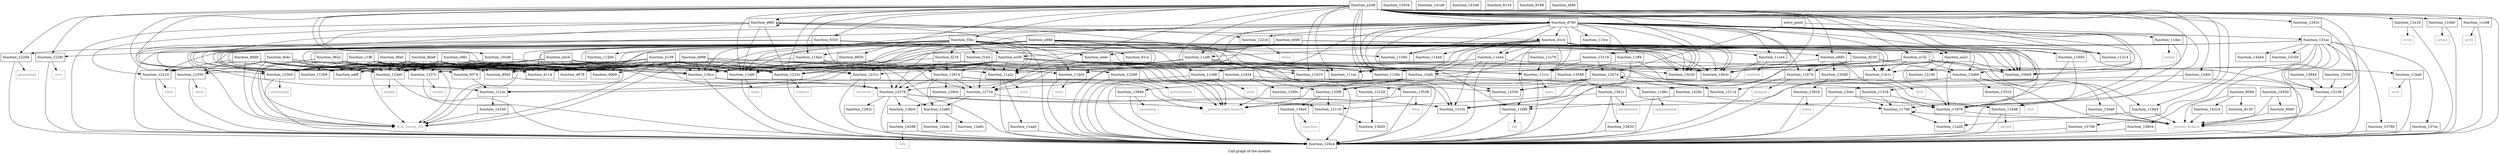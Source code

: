 digraph "Call graph of the module." {
  label="Call graph of the module.";
  node [shape=record];

  Node_function_114a4 [label="{function_114a4}"];
  Node_function_11540 [label="{function_11540}"];
  Node_function_11d6c [label="{function_11d6c}"];
  Node_function_115cc [label="{function_115cc}"];
  Node_function_e9d0 [label="{function_e9d0}"];
  Node_function_ea2c [label="{function_ea2c}"];
  Node_function_11bf0 [label="{function_11bf0}"];
  Node_function_11214 [label="{function_11214}"];
  Node_function_11dc0 [label="{function_11dc0}"];
  Node_function_11b48 [label="{function_11b48}"];
  Node_function_11dec [label="{function_11dec}"];
  Node_function_11e18 [label="{function_11e18}"];
  Node_function_11650 [label="{function_11650}"];
  Node_function_11e44 [label="{function_11e44}"];
  Node_function_11768 [label="{function_11768}"];
  Node_function_11ef8 [label="{function_11ef8}"];
  Node_function_e248 [label="{function_e248}"];
  Node_function_11318 [label="{function_11318}"];
  Node_function_11444 [label="{function_11444}"];
  Node_function_111ec [label="{function_111ec}"];
  Node_function_11d40 [label="{function_11d40}"];
  Node_function_e978 [label="{function_e978}"];
  Node_function_11d10 [label="{function_11d10}"];
  Node_function_11c1c [label="{function_11c1c}"];
  Node_function_eaf8 [label="{function_eaf8}"];
  Node_function_ebdc [label="{function_ebdc}"];
  Node_function_11c78 [label="{function_11c78}"];
  Node_function_11268 [label="{function_11268}"];
  Node_function_11b74 [label="{function_11b74}"];
  Node_function_11ff4 [label="{function_11ff4}"];
  Node_function_120c4 [label="{function_120c4}"];
  Node_function_120d0 [label="{function_120d0}"];
  Node_function_11878 [label="{function_11878}"];
  Node_function_12110 [label="{function_12110}"];
  Node_function_11944 [label="{function_11944}"];
  Node_function_12294 [label="{function_12294}"];
  Node_function_11c88 [label="{function_11c88}"];
  Node_function_122c4 [label="{function_122c4}"];
  Node_function_ec00 [label="{function_ec00}"];
  Node_function_f144 [label="{function_f144}"];
  Node_function_f218 [label="{function_f218}"];
  Node_function_12120 [label="{function_12120}"];
  Node_function_11a28 [label="{function_11a28}"];
  Node_function_12130 [label="{function_12130}"];
  Node_function_11a2c [label="{function_11a2c}"];
  Node_function_11cb8 [label="{function_11cb8}"];
  Node_function_122f0 [label="{function_122f0}"];
  Node_function_11ce4 [label="{function_11ce4}"];
  Node_function_121d0 [label="{function_121d0}"];
  Node_function_f3bc [label="{function_f3bc}"];
  Node_function_11aa0 [label="{function_11aa0}"];
  Node_function_10b3c [label="{function_10b3c}"];
  Node_function_1128c [label="{function_1128c}"];
  Node_function_121ec [label="{function_121ec}"];
  Node_function_10b68 [label="{function_10b68}"];
  Node_function_10c20 [label="{function_10c20}"];
  Node_function_12350 [label="{function_12350}"];
  Node_function_112b0 [label="{function_112b0}"];
  Node_function_11ba0 [label="{function_11ba0}"];
  Node_function_12210 [label="{function_12210}"];
  Node_function_11af0 [label="{function_11af0}"];
  Node_function_1223c [label="{function_1223c}"];
  Node_function_11b1c [label="{function_11b1c}"];
  Node_function_10cd8 [label="{function_10cd8}"];
  Node_function_123e0 [label="{function_123e0}"];
  Node_function_1240c [label="{function_1240c}"];
  Node_function_1243c [label="{function_1243c}"];
  Node_function_12454 [label="{function_12454}"];
  Node_function_1250c [label="{function_1250c}"];
  Node_function_12530 [label="{function_12530}"];
  Node_function_12554 [label="{function_12554}"];
  Node_function_12578 [label="{function_12578}"];
  Node_function_1237c [label="{function_1237c}"];
  Node_function_13538 [label="{function_13538}"];
  Node_function_123b0 [label="{function_123b0}"];
  Node_open [color="gray50", fontcolor="gray50", label="{open}"];
  Node_prctl [color="gray50", fontcolor="gray50", label="{prctl}"];
  Node_read [color="gray50", fontcolor="gray50", label="{read}"];
  Node_readlink [color="gray50", fontcolor="gray50", label="{readlink}"];
  Node_setsid [color="gray50", fontcolor="gray50", label="{setsid}"];
  Node_sigprocmask [color="gray50", fontcolor="gray50", label="{sigprocmask}"];
  Node_time [color="gray50", fontcolor="gray50", label="{time}"];
  Node_unlink [color="gray50", fontcolor="gray50", label="{unlink}"];
  Node_write [color="gray50", fontcolor="gray50", label="{write}"];
  Node_bind [color="gray50", fontcolor="gray50", label="{bind}"];
  Node_connect [color="gray50", fontcolor="gray50", label="{connect}"];
  Node_getsockname [color="gray50", fontcolor="gray50", label="{getsockname}"];
  Node_getsockopt [color="gray50", fontcolor="gray50", label="{getsockopt}"];
  Node_listen [color="gray50", fontcolor="gray50", label="{listen}"];
  Node_recv [color="gray50", fontcolor="gray50", label="{recv}"];
  Node_recvfrom [color="gray50", fontcolor="gray50", label="{recvfrom}"];
  Node_send [color="gray50", fontcolor="gray50", label="{send}"];
  Node_sendto [color="gray50", fontcolor="gray50", label="{sendto}"];
  Node_setsockopt [color="gray50", fontcolor="gray50", label="{setsockopt}"];
  Node_socket [color="gray50", fontcolor="gray50", label="{socket}"];
  Node_sigaction [color="gray50", fontcolor="gray50", label="{sigaction}"];
  Node_exit [color="gray50", fontcolor="gray50", label="{exit}"];
  Node_fstat [color="gray50", fontcolor="gray50", label="{fstat}"];
  Node_getdents64 [color="gray50", fontcolor="gray50", label="{getdents64}"];
  Node_nanosleep [color="gray50", fontcolor="gray50", label="{nanosleep}"];
  Node_times [color="gray50", fontcolor="gray50", label="{times}"];
  Node_brk [color="gray50", fontcolor="gray50", label="{brk}"];
  Node_llvm_bswap_i32 [color="gray50", fontcolor="gray50", label="{llvm_bswap_i32}"];
  Node_function_133f8 [label="{function_133f8}"];
  Node_function_134e4 [label="{function_134e4}"];
  Node_function_13588 [label="{function_13588}"];
  Node_function_1361c [label="{function_1361c}"];
  Node_function_13780 [label="{function_13780}"];
  Node_function_137ac [label="{function_137ac}"];
  Node_function_137d8 [label="{function_137d8}"];
  Node_function_13804 [label="{function_13804}"];
  Node_function_13830 [label="{function_13830}"];
  Node_function_13894 [label="{function_13894}"];
  Node_function_138c0 [label="{function_138c0}"];
  Node_function_13918 [label="{function_13918}"];
  Node_function_13944 [label="{function_13944}"];
  Node_function_13c54 [label="{function_13c54}"];
  Node_function_13d20 [label="{function_13d20}"];
  Node_function_141a8 [label="{function_141a8}"];
  Node_function_141b0 [label="{function_141b0}"];
  Node_function_1429c [label="{function_1429c}"];
  Node_function_142b4 [label="{function_142b4}"];
  Node_function_142d8 [label="{function_142d8}"];
  Node_function_14314 [label="{function_14314}"];
  Node_function_14348 [label="{function_14348}"];
  Node_function_14350 [label="{function_14350}"];
  Node_fcntl [color="gray50", fontcolor="gray50", label="{fcntl}"];
  Node_close [color="gray50", fontcolor="gray50", label="{close}"];
  Node_fork [color="gray50", fontcolor="gray50", label="{fork}"];
  Node_getpid [color="gray50", fontcolor="gray50", label="{getpid}"];
  Node_getppid [color="gray50", fontcolor="gray50", label="{getppid}"];
  Node_ioctl [color="gray50", fontcolor="gray50", label="{ioctl}"];
  Node_kill [color="gray50", fontcolor="gray50", label="{kill}"];
  Node_function_126cc [label="{function_126cc}"];
  Node_function_12724 [label="{function_12724}"];
  Node_function_12814 [label="{function_12814}"];
  Node_function_1292c [label="{function_1292c}"];
  Node_function_129c0 [label="{function_129c0}"];
  Node_function_12a4c [label="{function_12a4c}"];
  Node_function_12a6c [label="{function_12a6c}"];
  Node_function_12a80 [label="{function_12a80}"];
  Node_function_12b74 [label="{function_12b74}"];
  Node_function_12cbc [label="{function_12cbc}"];
  Node_function_12e68 [label="{function_12e68}"];
  Node_function_12efc [label="{function_12efc}"];
  Node_function_130a0 [label="{function_130a0}"];
  Node_function_1310c [label="{function_1310c}"];
  Node_function_13510 [label="{function_13510}"];
  Node_function_13114 [label="{function_13114}"];
  Node_function_13118 [label="{function_13118}"];
  Node_function_13150 [label="{function_13150}"];
  Node_function_131ac [label="{function_131ac}"];
  Node_function_12268 [label="{function_12268}"];
  Node___pseudo_branch [color="gray50", fontcolor="gray50", label="{__pseudo_branch}"];
  Node___pseudo_cond_branch [color="gray50", fontcolor="gray50", label="{__pseudo_cond_branch}"];
  Node_function_8094 [label="{function_8094}"];
  Node_function_80b0 [label="{function_80b0}"];
  Node_function_8124 [label="{function_8124}"];
  Node_function_8130 [label="{function_8130}"];
  Node_function_8188 [label="{function_8188}"];
  Node_entry_point [label="{entry_point}"];
  Node_function_81cc [label="{function_81cc}"];
  Node_function_8230 [label="{function_8230}"];
  Node_function_8320 [label="{function_8320}"];
  Node_function_8574 [label="{function_8574}"];
  Node_function_85e0 [label="{function_85e0}"];
  Node_function_8650 [label="{function_8650}"];
  Node_function_89d8 [label="{function_89d8}"];
  Node_function_8cbc [label="{function_8cbc}"];
  Node_function_8fa0 [label="{function_8fa0}"];
  Node_function_1231c [label="{function_1231c}"];
  Node_function_962c [label="{function_962c}"];
  Node_function_9da8 [label="{function_9da8}"];
  Node_function_a4c4 [label="{function_a4c4}"];
  Node_function_a988 [label="{function_a988}"];
  Node_function_b138 [label="{function_b138}"];
  Node_function_b998 [label="{function_b998}"];
  Node_function_c1f8 [label="{function_c1f8}"];
  Node_function_c96c [label="{function_c96c}"];
  Node_function_d0b8 [label="{function_d0b8}"];
  Node_function_d114 [label="{function_d114}"];
  Node_function_d1c4 [label="{function_d1c4}"];
  Node_function_d760 [label="{function_d760}"];
  Node_function_df48 [label="{function_df48}"];
  Node_function_df60 [label="{function_df60}"];
  Node_function_e0d0 [label="{function_e0d0}"];
  Node_function_e15c [label="{function_e15c}"];
  Node_function_114a4 -> Node_function_120c4;
  Node_function_114a4 -> Node_function_11af0;
  Node_function_114a4 -> Node_function_1223c;
  Node_function_114a4 -> Node_function_123e0;
  Node_function_114a4 -> Node_function_12268;
  Node_function_11d6c -> Node_function_120c4;
  Node_function_11d6c -> Node_sigprocmask;
  Node_function_e9d0 -> Node_function_11dc0;
  Node_function_e9d0 -> Node_function_11b48;
  Node_function_e9d0 -> Node_function_11b74;
  Node_function_e9d0 -> Node_function_120d0;
  Node_function_ea2c -> Node_function_111ec;
  Node_function_ea2c -> Node_function_11878;
  Node_function_ea2c -> Node_function_121d0;
  Node_function_ea2c -> Node_function_10b3c;
  Node_function_ea2c -> Node_function_10b68;
  Node_function_ea2c -> Node_function_10c20;
  Node_function_11bf0 -> Node_function_120c4;
  Node_function_11bf0 -> Node_kill;
  Node_function_11dc0 -> Node_function_120c4;
  Node_function_11dc0 -> Node_time;
  Node_function_11b48 -> Node_function_120c4;
  Node_function_11b48 -> Node_getpid;
  Node_function_11dec -> Node_function_120c4;
  Node_function_11dec -> Node_unlink;
  Node_function_11e18 -> Node_function_120c4;
  Node_function_11e18 -> Node_write;
  Node_function_11650 -> Node_function_11768;
  Node_function_11650 -> Node_function_11878;
  Node_function_11e44 -> Node_function_120c4;
  Node_function_11e44 -> Node_function_11af0;
  Node_function_11e44 -> Node_function_12724;
  Node_function_11e44 -> Node_function_1310c;
  Node_function_11e44 -> Node_function_13114;
  Node_function_11768 -> Node_function_11768;
  Node_function_11768 -> Node_function_11a28;
  Node_function_11768 -> Node___pseudo_branch;
  Node_function_11ef8 -> Node_function_11c1c;
  Node_function_11ef8 -> Node_function_120c4;
  Node_function_11ef8 -> Node_function_11a2c;
  Node_function_11ef8 -> Node_function_11af0;
  Node_function_11ef8 -> Node_function_12578;
  Node_function_11ef8 -> Node_function_13538;
  Node_function_11ef8 -> Node_function_126cc;
  Node_function_11ef8 -> Node_function_12724;
  Node_function_11ef8 -> Node_function_1310c;
  Node_function_e248 -> Node_function_114a4;
  Node_function_e248 -> Node_function_11d6c;
  Node_function_e248 -> Node_function_e9d0;
  Node_function_e248 -> Node_function_ea2c;
  Node_function_e248 -> Node_function_11214;
  Node_function_e248 -> Node_function_11e18;
  Node_function_e248 -> Node_function_111ec;
  Node_function_e248 -> Node_function_11d40;
  Node_function_e248 -> Node_function_e978;
  Node_function_e248 -> Node_function_11d10;
  Node_function_e248 -> Node_function_120c4;
  Node_function_e248 -> Node_function_11878;
  Node_function_e248 -> Node_function_11944;
  Node_function_e248 -> Node_function_12294;
  Node_function_e248 -> Node_function_11c88;
  Node_function_e248 -> Node_function_11a2c;
  Node_function_e248 -> Node_function_122f0;
  Node_function_e248 -> Node_function_f3bc;
  Node_function_e248 -> Node_function_10b3c;
  Node_function_e248 -> Node_function_1128c;
  Node_function_e248 -> Node_function_10b68;
  Node_function_e248 -> Node_function_10c20;
  Node_function_e248 -> Node_function_12350;
  Node_function_e248 -> Node_function_11af0;
  Node_function_e248 -> Node_function_1223c;
  Node_function_e248 -> Node_function_11b1c;
  Node_function_e248 -> Node_function_10cd8;
  Node_function_e248 -> Node_function_123e0;
  Node_function_e248 -> Node_function_1240c;
  Node_function_e248 -> Node_function_1243c;
  Node_function_e248 -> Node_function_12454;
  Node_function_e248 -> Node_function_12efc;
  Node_function_e248 -> Node___pseudo_branch;
  Node_function_e248 -> Node___pseudo_cond_branch;
  Node_function_e248 -> Node_function_8320;
  Node_function_e248 -> Node_function_8650;
  Node_function_e248 -> Node_function_d760;
  Node_function_e248 -> Node_function_df60;
  Node_function_e248 -> Node_function_e15c;
  Node_function_11318 -> Node_function_11768;
  Node_function_11318 -> Node_function_11878;
  Node_function_11444 -> Node_function_11cb8;
  Node_function_11d40 -> Node_function_120c4;
  Node_function_11d40 -> Node_setsid;
  Node_function_11d10 -> Node_function_120c4;
  Node_function_11c1c -> Node_function_120c4;
  Node_function_11c1c -> Node_open;
  Node_function_ebdc -> Node_function_12724;
  Node_function_ebdc -> Node___pseudo_cond_branch;
  Node_function_11c78 -> Node_function_11c1c;
  Node_function_11b74 -> Node_function_120c4;
  Node_function_11b74 -> Node_getppid;
  Node_function_11ff4 -> Node_function_13588;
  Node_function_11ff4 -> Node_function_1310c;
  Node_function_11ff4 -> Node_function_13114;
  Node_function_120d0 -> Node_function_13918;
  Node_function_11878 -> Node_function_11a28;
  Node_function_11878 -> Node___pseudo_branch;
  Node_function_12110 -> Node_function_13d20;
  Node_function_11944 -> Node_function_11a28;
  Node_function_11944 -> Node___pseudo_branch;
  Node_function_12294 -> Node_function_120c4;
  Node_function_12294 -> Node_getsockopt;
  Node_function_11c88 -> Node_function_120c4;
  Node_function_11c88 -> Node_prctl;
  Node_function_122c4 -> Node_function_120c4;
  Node_function_122c4 -> Node_listen;
  Node_function_ec00 -> Node_function_111ec;
  Node_function_ec00 -> Node_function_e978;
  Node_function_ec00 -> Node_function_11d10;
  Node_function_ec00 -> Node_function_11878;
  Node_function_ec00 -> Node_function_11a2c;
  Node_function_ec00 -> Node_function_1128c;
  Node_function_ec00 -> Node_function_12350;
  Node_function_ec00 -> Node_function_11af0;
  Node_function_ec00 -> Node_function_1223c;
  Node_function_ec00 -> Node_function_123e0;
  Node_function_ec00 -> Node_function_126cc;
  Node_function_ec00 -> Node_function_12724;
  Node_function_ec00 -> Node_function_12814;
  Node_function_ec00 -> Node_function_12efc;
  Node_function_ec00 -> Node___pseudo_cond_branch;
  Node_function_ec00 -> Node_function_1231c;
  Node_function_f144 -> Node_function_11a2c;
  Node_function_f144 -> Node_function_1128c;
  Node_function_f144 -> Node_function_1223c;
  Node_function_f144 -> Node_function_123e0;
  Node_function_f144 -> Node___pseudo_cond_branch;
  Node_function_f218 -> Node_function_111ec;
  Node_function_f218 -> Node_function_11268;
  Node_function_f218 -> Node_function_12578;
  Node_function_f218 -> Node_function_12814;
  Node_function_12120 -> Node_function_13d20;
  Node_function_12130 -> Node___pseudo_branch;
  Node_function_11a2c -> Node_function_120c4;
  Node_function_11a2c -> Node_function_11aa0;
  Node_function_11a2c -> Node_fcntl;
  Node_function_11cb8 -> Node_function_120c4;
  Node_function_11cb8 -> Node_read;
  Node_function_122f0 -> Node_function_120c4;
  Node_function_122f0 -> Node_recv;
  Node_function_11ce4 -> Node_function_120c4;
  Node_function_11ce4 -> Node_readlink;
  Node_function_f3bc -> Node_function_114a4;
  Node_function_f3bc -> Node_function_e9d0;
  Node_function_f3bc -> Node_function_11dc0;
  Node_function_f3bc -> Node_function_e978;
  Node_function_f3bc -> Node_function_11d10;
  Node_function_f3bc -> Node_function_ebdc;
  Node_function_f3bc -> Node_function_120c4;
  Node_function_f3bc -> Node_function_11878;
  Node_function_f3bc -> Node_function_12110;
  Node_function_f3bc -> Node_function_11944;
  Node_function_f3bc -> Node_function_12294;
  Node_function_f3bc -> Node_function_ec00;
  Node_function_f3bc -> Node_function_f144;
  Node_function_f3bc -> Node_function_f218;
  Node_function_f3bc -> Node_function_12120;
  Node_function_f3bc -> Node_function_11a2c;
  Node_function_f3bc -> Node_function_122f0;
  Node_function_f3bc -> Node_function_10b3c;
  Node_function_f3bc -> Node_function_121ec;
  Node_function_f3bc -> Node_function_10b68;
  Node_function_f3bc -> Node_function_10c20;
  Node_function_f3bc -> Node_function_12350;
  Node_function_f3bc -> Node_function_112b0;
  Node_function_f3bc -> Node_function_11af0;
  Node_function_f3bc -> Node_function_1223c;
  Node_function_f3bc -> Node_function_11b1c;
  Node_function_f3bc -> Node_function_123e0;
  Node_function_f3bc -> Node_function_1237c;
  Node_function_f3bc -> Node_function_123b0;
  Node_function_f3bc -> Node_llvm_bswap_i32;
  Node_function_f3bc -> Node_function_126cc;
  Node_function_f3bc -> Node_function_12e68;
  Node_function_f3bc -> Node_function_1231c;
  Node_function_f3bc -> Node_function_d0b8;
  Node_function_f3bc -> Node_function_d114;
  Node_function_11aa0 -> Node_function_120c4;
  Node_function_121ec -> Node_function_141b0;
  Node_function_12350 -> Node_function_120c4;
  Node_function_12350 -> Node_send;
  Node_function_11ba0 -> Node_function_120c4;
  Node_function_11ba0 -> Node_ioctl;
  Node_function_12210 -> Node_function_120c4;
  Node_function_12210 -> Node_bind;
  Node_function_11af0 -> Node_function_120c4;
  Node_function_11af0 -> Node_close;
  Node_function_1223c -> Node_function_120c4;
  Node_function_1223c -> Node_connect;
  Node_function_11b1c -> Node_function_120c4;
  Node_function_11b1c -> Node_fork;
  Node_function_10cd8 -> Node_function_11268;
  Node_function_10cd8 -> Node_function_12578;
  Node_function_123e0 -> Node_function_120c4;
  Node_function_123e0 -> Node_socket;
  Node_function_1240c -> Node_function_120c4;
  Node_function_1240c -> Node_function_12530;
  Node_function_1243c -> Node_function_12130;
  Node_function_12454 -> Node_function_120c4;
  Node_function_12454 -> Node_function_1250c;
  Node_function_12454 -> Node_function_12530;
  Node_function_12454 -> Node_function_133f8;
  Node_function_12578 -> Node_function_120c4;
  Node_function_12578 -> Node_function_138c0;
  Node_function_12578 -> Node_function_1292c;
  Node_function_12578 -> Node_function_12a80;
  Node_function_12578 -> Node_function_1310c;
  Node_function_12578 -> Node___pseudo_cond_branch;
  Node_function_1237c -> Node_function_120c4;
  Node_function_1237c -> Node_sendto;
  Node_function_13538 -> Node_function_120c4;
  Node_function_13538 -> Node_fstat;
  Node_function_13538 -> Node___pseudo_cond_branch;
  Node_function_123b0 -> Node_function_120c4;
  Node_function_123b0 -> Node_setsockopt;
  Node_function_133f8 -> Node_function_12110;
  Node_function_133f8 -> Node_function_134e4;
  Node_function_134e4 -> Node_function_120c4;
  Node_function_134e4 -> Node_sigaction;
  Node_function_13588 -> Node_function_12120;
  Node_function_13588 -> Node_function_1361c;
  Node_function_1361c -> Node_function_120c4;
  Node_function_1361c -> Node_function_12110;
  Node_function_1361c -> Node_getdents64;
  Node_function_1361c -> Node_function_13830;
  Node_function_13780 -> Node_function_120c4;
  Node_function_137ac -> Node_function_120c4;
  Node_function_137d8 -> Node_function_120c4;
  Node_function_13804 -> Node_function_120c4;
  Node_function_13830 -> Node_function_120c4;
  Node_function_13894 -> Node_function_120c4;
  Node_function_13894 -> Node_nanosleep;
  Node_function_138c0 -> Node_function_142d8;
  Node_function_13918 -> Node_function_120c4;
  Node_function_13918 -> Node_times;
  Node_function_13944 -> Node_function_12130;
  Node_function_13c54 -> Node_function_12130;
  Node_function_141b0 -> Node_llvm_bswap_i32;
  Node_function_1429c -> Node_function_11bf0;
  Node_function_1429c -> Node_function_11b48;
  Node_function_142d8 -> Node_function_120c4;
  Node_function_142d8 -> Node_brk;
  Node_function_14314 -> Node___pseudo_branch;
  Node_function_14350 -> Node___pseudo_branch;
  Node_function_14350 -> Node_function_80b0;
  Node_function_126cc -> Node_function_11768;
  Node_function_126cc -> Node_function_120c4;
  Node_function_126cc -> Node_function_12578;
  Node_function_126cc -> Node___pseudo_cond_branch;
  Node_function_12724 -> Node_function_138c0;
  Node_function_12724 -> Node_function_12a80;
  Node_function_12724 -> Node_function_1310c;
  Node_function_12814 -> Node_function_12110;
  Node_function_12814 -> Node_function_12578;
  Node_function_12814 -> Node_function_12724;
  Node_function_12814 -> Node_function_129c0;
  Node_function_12814 -> Node_function_12a80;
  Node_function_12814 -> Node_function_1310c;
  Node_function_12a80 -> Node_function_12a4c;
  Node_function_12a80 -> Node_function_12a6c;
  Node_function_12b74 -> Node_function_12130;
  Node_function_12b74 -> Node_function_12530;
  Node_function_12b74 -> Node_function_133f8;
  Node_function_12b74 -> Node_function_1429c;
  Node_function_12b74 -> Node_function_12b74;
  Node_function_12b74 -> Node_function_1310c;
  Node_function_12b74 -> Node___pseudo_cond_branch;
  Node_function_12cbc -> Node_function_11768;
  Node_function_12cbc -> Node_function_120c4;
  Node_function_12cbc -> Node_function_11878;
  Node_function_12e68 -> Node_function_130a0;
  Node_function_12e68 -> Node_function_1310c;
  Node_function_12e68 -> Node_function_13510;
  Node_function_12e68 -> Node_function_13114;
  Node_function_12e68 -> Node___pseudo_branch;
  Node_function_12efc -> Node_function_11d6c;
  Node_function_12efc -> Node_function_120c4;
  Node_function_12efc -> Node_function_1250c;
  Node_function_12efc -> Node_function_12530;
  Node_function_12efc -> Node_function_133f8;
  Node_function_12efc -> Node_function_13894;
  Node_function_130a0 -> Node___pseudo_branch;
  Node_function_13510 -> Node_exit;
  Node_function_13118 -> Node_function_11c1c;
  Node_function_13118 -> Node_function_11a2c;
  Node_function_13118 -> Node_function_12b74;
  Node_function_131ac -> Node_function_120c4;
  Node_function_131ac -> Node_function_12130;
  Node_function_131ac -> Node_function_13780;
  Node_function_131ac -> Node_function_137ac;
  Node_function_131ac -> Node_function_137d8;
  Node_function_131ac -> Node_function_13804;
  Node_function_131ac -> Node_function_142b4;
  Node_function_131ac -> Node_function_12e68;
  Node_function_131ac -> Node_function_13118;
  Node_function_131ac -> Node_function_13150;
  Node_function_131ac -> Node___pseudo_branch;
  Node_function_131ac -> Node___pseudo_cond_branch;
  Node_function_12268 -> Node_function_120c4;
  Node_function_12268 -> Node_getsockname;
  Node_function_8094 -> Node_function_14314;
  Node_function_8094 -> Node___pseudo_branch;
  Node_function_8094 -> Node_function_8130;
  Node_function_80b0 -> Node___pseudo_branch;
  Node_entry_point -> Node_function_12b74;
  Node_entry_point -> Node_function_131ac;
  Node_function_8230 -> Node_function_11bf0;
  Node_function_8230 -> Node_function_11b74;
  Node_function_8230 -> Node_function_11b1c;
  Node_function_8230 -> Node_function_12e68;
  Node_function_8230 -> Node_function_12efc;
  Node_function_8230 -> Node___pseudo_branch;
  Node_function_8320 -> Node_function_11268;
  Node_function_8320 -> Node_function_120c4;
  Node_function_8320 -> Node_function_126cc;
  Node_function_8320 -> Node_function_12724;
  Node_function_8320 -> Node___pseudo_cond_branch;
  Node_function_8320 -> Node_function_8230;
  Node_function_8574 -> Node_function_121ec;
  Node_function_85e0 -> Node_function_11318;
  Node_function_8650 -> Node_function_126cc;
  Node_function_8650 -> Node_function_12814;
  Node_function_89d8 -> Node_function_e978;
  Node_function_89d8 -> Node_function_eaf8;
  Node_function_89d8 -> Node_function_12350;
  Node_function_89d8 -> Node_function_12210;
  Node_function_89d8 -> Node_function_1223c;
  Node_function_89d8 -> Node_function_123e0;
  Node_function_89d8 -> Node_llvm_bswap_i32;
  Node_function_89d8 -> Node_function_126cc;
  Node_function_89d8 -> Node_function_85e0;
  Node_function_8cbc -> Node_function_e978;
  Node_function_8cbc -> Node_function_eaf8;
  Node_function_8cbc -> Node_function_12350;
  Node_function_8cbc -> Node_function_12210;
  Node_function_8cbc -> Node_function_1223c;
  Node_function_8cbc -> Node_function_123e0;
  Node_function_8cbc -> Node_llvm_bswap_i32;
  Node_function_8cbc -> Node_function_126cc;
  Node_function_8cbc -> Node_function_85e0;
  Node_function_8fa0 -> Node_function_e978;
  Node_function_8fa0 -> Node_function_eaf8;
  Node_function_8fa0 -> Node_function_11af0;
  Node_function_8fa0 -> Node_function_123e0;
  Node_function_8fa0 -> Node_function_1237c;
  Node_function_8fa0 -> Node_function_123b0;
  Node_function_8fa0 -> Node_llvm_bswap_i32;
  Node_function_8fa0 -> Node_function_126cc;
  Node_function_8fa0 -> Node_function_85e0;
  Node_function_8fa0 -> Node_function_d0b8;
  Node_function_8fa0 -> Node_function_d114;
  Node_function_1231c -> Node_function_120c4;
  Node_function_1231c -> Node_recvfrom;
  Node_function_962c -> Node_function_e978;
  Node_function_962c -> Node_function_eaf8;
  Node_function_962c -> Node_function_11268;
  Node_function_962c -> Node_function_11af0;
  Node_function_962c -> Node_function_123e0;
  Node_function_962c -> Node_function_1237c;
  Node_function_962c -> Node_function_123b0;
  Node_function_962c -> Node_llvm_bswap_i32;
  Node_function_962c -> Node_function_126cc;
  Node_function_962c -> Node_function_85e0;
  Node_function_962c -> Node_function_d0b8;
  Node_function_962c -> Node_function_d114;
  Node_function_9da8 -> Node_function_e978;
  Node_function_9da8 -> Node_function_eaf8;
  Node_function_9da8 -> Node_function_11af0;
  Node_function_9da8 -> Node_function_123e0;
  Node_function_9da8 -> Node_function_1237c;
  Node_function_9da8 -> Node_function_123b0;
  Node_function_9da8 -> Node_llvm_bswap_i32;
  Node_function_9da8 -> Node_function_126cc;
  Node_function_9da8 -> Node_function_85e0;
  Node_function_9da8 -> Node_function_d0b8;
  Node_function_9da8 -> Node_function_d114;
  Node_function_a4c4 -> Node_function_e978;
  Node_function_a4c4 -> Node_function_11268;
  Node_function_a4c4 -> Node_function_10b3c;
  Node_function_a4c4 -> Node_function_10c20;
  Node_function_a4c4 -> Node_function_11af0;
  Node_function_a4c4 -> Node_function_123e0;
  Node_function_a4c4 -> Node_function_1237c;
  Node_function_a4c4 -> Node_function_123b0;
  Node_function_a4c4 -> Node_llvm_bswap_i32;
  Node_function_a4c4 -> Node_function_126cc;
  Node_function_a4c4 -> Node_function_85e0;
  Node_function_a4c4 -> Node_function_d0b8;
  Node_function_a4c4 -> Node_function_d114;
  Node_function_a988 -> Node_function_11540;
  Node_function_a988 -> Node_function_ea2c;
  Node_function_a988 -> Node_function_111ec;
  Node_function_a988 -> Node_function_e978;
  Node_function_a988 -> Node_function_11c1c;
  Node_function_a988 -> Node_function_11268;
  Node_function_a988 -> Node_function_11cb8;
  Node_function_a988 -> Node_function_10b3c;
  Node_function_a988 -> Node_function_121ec;
  Node_function_a988 -> Node_function_10b68;
  Node_function_a988 -> Node_function_10c20;
  Node_function_a988 -> Node_function_11af0;
  Node_function_a988 -> Node_function_123e0;
  Node_function_a988 -> Node_function_1237c;
  Node_function_a988 -> Node_function_123b0;
  Node_function_a988 -> Node_function_126cc;
  Node_function_a988 -> Node_function_81cc;
  Node_function_a988 -> Node_function_85e0;
  Node_function_a988 -> Node_function_d0b8;
  Node_function_a988 -> Node_function_d114;
  Node_function_b138 -> Node_function_11dc0;
  Node_function_b138 -> Node_function_e978;
  Node_function_b138 -> Node_function_eaf8;
  Node_function_b138 -> Node_function_11a2c;
  Node_function_b138 -> Node_function_11af0;
  Node_function_b138 -> Node_function_1223c;
  Node_function_b138 -> Node_function_123e0;
  Node_function_b138 -> Node_function_12578;
  Node_function_b138 -> Node_function_1237c;
  Node_function_b138 -> Node_function_123b0;
  Node_function_b138 -> Node_llvm_bswap_i32;
  Node_function_b138 -> Node_function_126cc;
  Node_function_b138 -> Node_function_85e0;
  Node_function_b138 -> Node_function_1231c;
  Node_function_b138 -> Node_function_d0b8;
  Node_function_b138 -> Node_function_d114;
  Node_function_b998 -> Node_function_11dc0;
  Node_function_b998 -> Node_function_e978;
  Node_function_b998 -> Node_function_eaf8;
  Node_function_b998 -> Node_function_11a2c;
  Node_function_b998 -> Node_function_11af0;
  Node_function_b998 -> Node_function_1223c;
  Node_function_b998 -> Node_function_123e0;
  Node_function_b998 -> Node_function_12578;
  Node_function_b998 -> Node_function_1237c;
  Node_function_b998 -> Node_function_123b0;
  Node_function_b998 -> Node_llvm_bswap_i32;
  Node_function_b998 -> Node_function_126cc;
  Node_function_b998 -> Node_function_85e0;
  Node_function_b998 -> Node_function_1231c;
  Node_function_b998 -> Node_function_d0b8;
  Node_function_b998 -> Node_function_d114;
  Node_function_c1f8 -> Node_function_e978;
  Node_function_c1f8 -> Node_function_eaf8;
  Node_function_c1f8 -> Node_function_11af0;
  Node_function_c1f8 -> Node_function_123e0;
  Node_function_c1f8 -> Node_function_1237c;
  Node_function_c1f8 -> Node_function_123b0;
  Node_function_c1f8 -> Node_llvm_bswap_i32;
  Node_function_c1f8 -> Node_function_126cc;
  Node_function_c1f8 -> Node_function_8574;
  Node_function_c1f8 -> Node_function_85e0;
  Node_function_c1f8 -> Node_function_d0b8;
  Node_function_c1f8 -> Node_function_d114;
  Node_function_c96c -> Node_function_e978;
  Node_function_c96c -> Node_function_11af0;
  Node_function_c96c -> Node_function_123e0;
  Node_function_c96c -> Node_function_1237c;
  Node_function_c96c -> Node_function_123b0;
  Node_function_c96c -> Node_llvm_bswap_i32;
  Node_function_c96c -> Node_function_126cc;
  Node_function_c96c -> Node_function_8574;
  Node_function_c96c -> Node_function_85e0;
  Node_function_c96c -> Node_function_d0b8;
  Node_function_c96c -> Node_function_d114;
  Node_function_d1c4 -> Node_function_11540;
  Node_function_d1c4 -> Node_function_11bf0;
  Node_function_d1c4 -> Node_function_11214;
  Node_function_d1c4 -> Node_function_11650;
  Node_function_d1c4 -> Node_function_11e44;
  Node_function_d1c4 -> Node_function_11ef8;
  Node_function_d1c4 -> Node_function_11318;
  Node_function_d1c4 -> Node_function_11444;
  Node_function_d1c4 -> Node_function_111ec;
  Node_function_d1c4 -> Node_function_11c1c;
  Node_function_d1c4 -> Node_function_11ff4;
  Node_function_d1c4 -> Node_function_12130;
  Node_function_d1c4 -> Node_function_11ce4;
  Node_function_d1c4 -> Node_function_10b3c;
  Node_function_d1c4 -> Node_function_1128c;
  Node_function_d1c4 -> Node_function_10b68;
  Node_function_d1c4 -> Node_function_10c20;
  Node_function_d1c4 -> Node_function_11af0;
  Node_function_d1c4 -> Node_function_12efc;
  Node_function_d760 -> Node_function_11540;
  Node_function_d760 -> Node_function_115cc;
  Node_function_d760 -> Node_function_11bf0;
  Node_function_d760 -> Node_function_11214;
  Node_function_d760 -> Node_function_11dc0;
  Node_function_d760 -> Node_function_11b48;
  Node_function_d760 -> Node_function_11dec;
  Node_function_d760 -> Node_function_11650;
  Node_function_d760 -> Node_function_11e44;
  Node_function_d760 -> Node_function_11ef8;
  Node_function_d760 -> Node_function_11c1c;
  Node_function_d760 -> Node_function_11b74;
  Node_function_d760 -> Node_function_11ff4;
  Node_function_d760 -> Node_function_11878;
  Node_function_d760 -> Node_function_122c4;
  Node_function_d760 -> Node_function_11cb8;
  Node_function_d760 -> Node_function_11ce4;
  Node_function_d760 -> Node_function_10b3c;
  Node_function_d760 -> Node_function_1128c;
  Node_function_d760 -> Node_function_10b68;
  Node_function_d760 -> Node_function_10c20;
  Node_function_d760 -> Node_function_12210;
  Node_function_d760 -> Node_function_11af0;
  Node_function_d760 -> Node_function_11b1c;
  Node_function_d760 -> Node_function_123e0;
  Node_function_d760 -> Node_function_12578;
  Node_function_d760 -> Node_function_12cbc;
  Node_function_d760 -> Node_function_12efc;
  Node_function_d760 -> Node_function_d1c4;
  Node_function_df60 -> Node_function_120c4;
  Node_function_df60 -> Node_function_122c4;
  Node_function_df60 -> Node_function_11a2c;
  Node_function_df60 -> Node_function_12210;
  Node_function_df60 -> Node_function_11af0;
  Node_function_df60 -> Node_function_1223c;
  Node_function_df60 -> Node_function_123e0;
  Node_function_df60 -> Node_function_123b0;
  Node_function_df60 -> Node_function_12efc;
  Node_function_df60 -> Node_function_d1c4;
  Node_function_df60 -> Node_function_df60;
  Node_function_e0d0 -> Node_function_e978;
  Node_function_e0d0 -> Node_function_ebdc;
  Node_function_e0d0 -> Node_function_11878;
  Node_function_e0d0 -> Node_function_ec00;
  Node_function_e0d0 -> Node_function_10b3c;
  Node_function_e0d0 -> Node_function_121ec;
  Node_function_e0d0 -> Node_function_10b68;
  Node_function_e0d0 -> Node_function_10c20;
  Node_function_e15c -> Node_function_11c1c;
  Node_function_e15c -> Node_function_10b3c;
  Node_function_e15c -> Node_function_10b68;
  Node_function_e15c -> Node_function_10c20;
  Node_function_e15c -> Node_function_11ba0;
  Node_function_e15c -> Node_function_11b1c;
  Node_function_e15c -> Node_function_12e68;
  Node_function_e15c -> Node_function_12efc;
}
